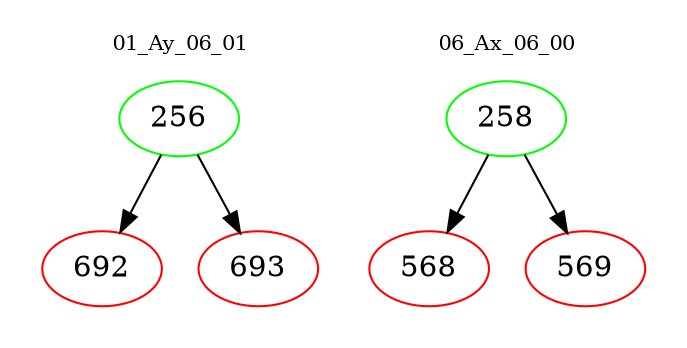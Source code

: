 digraph{
subgraph cluster_0 {
color = white
label = "01_Ay_06_01";
fontsize=10;
T0_256 [label="256", color="green"]
T0_256 -> T0_692 [color="black"]
T0_692 [label="692", color="red"]
T0_256 -> T0_693 [color="black"]
T0_693 [label="693", color="red"]
}
subgraph cluster_1 {
color = white
label = "06_Ax_06_00";
fontsize=10;
T1_258 [label="258", color="green"]
T1_258 -> T1_568 [color="black"]
T1_568 [label="568", color="red"]
T1_258 -> T1_569 [color="black"]
T1_569 [label="569", color="red"]
}
}
